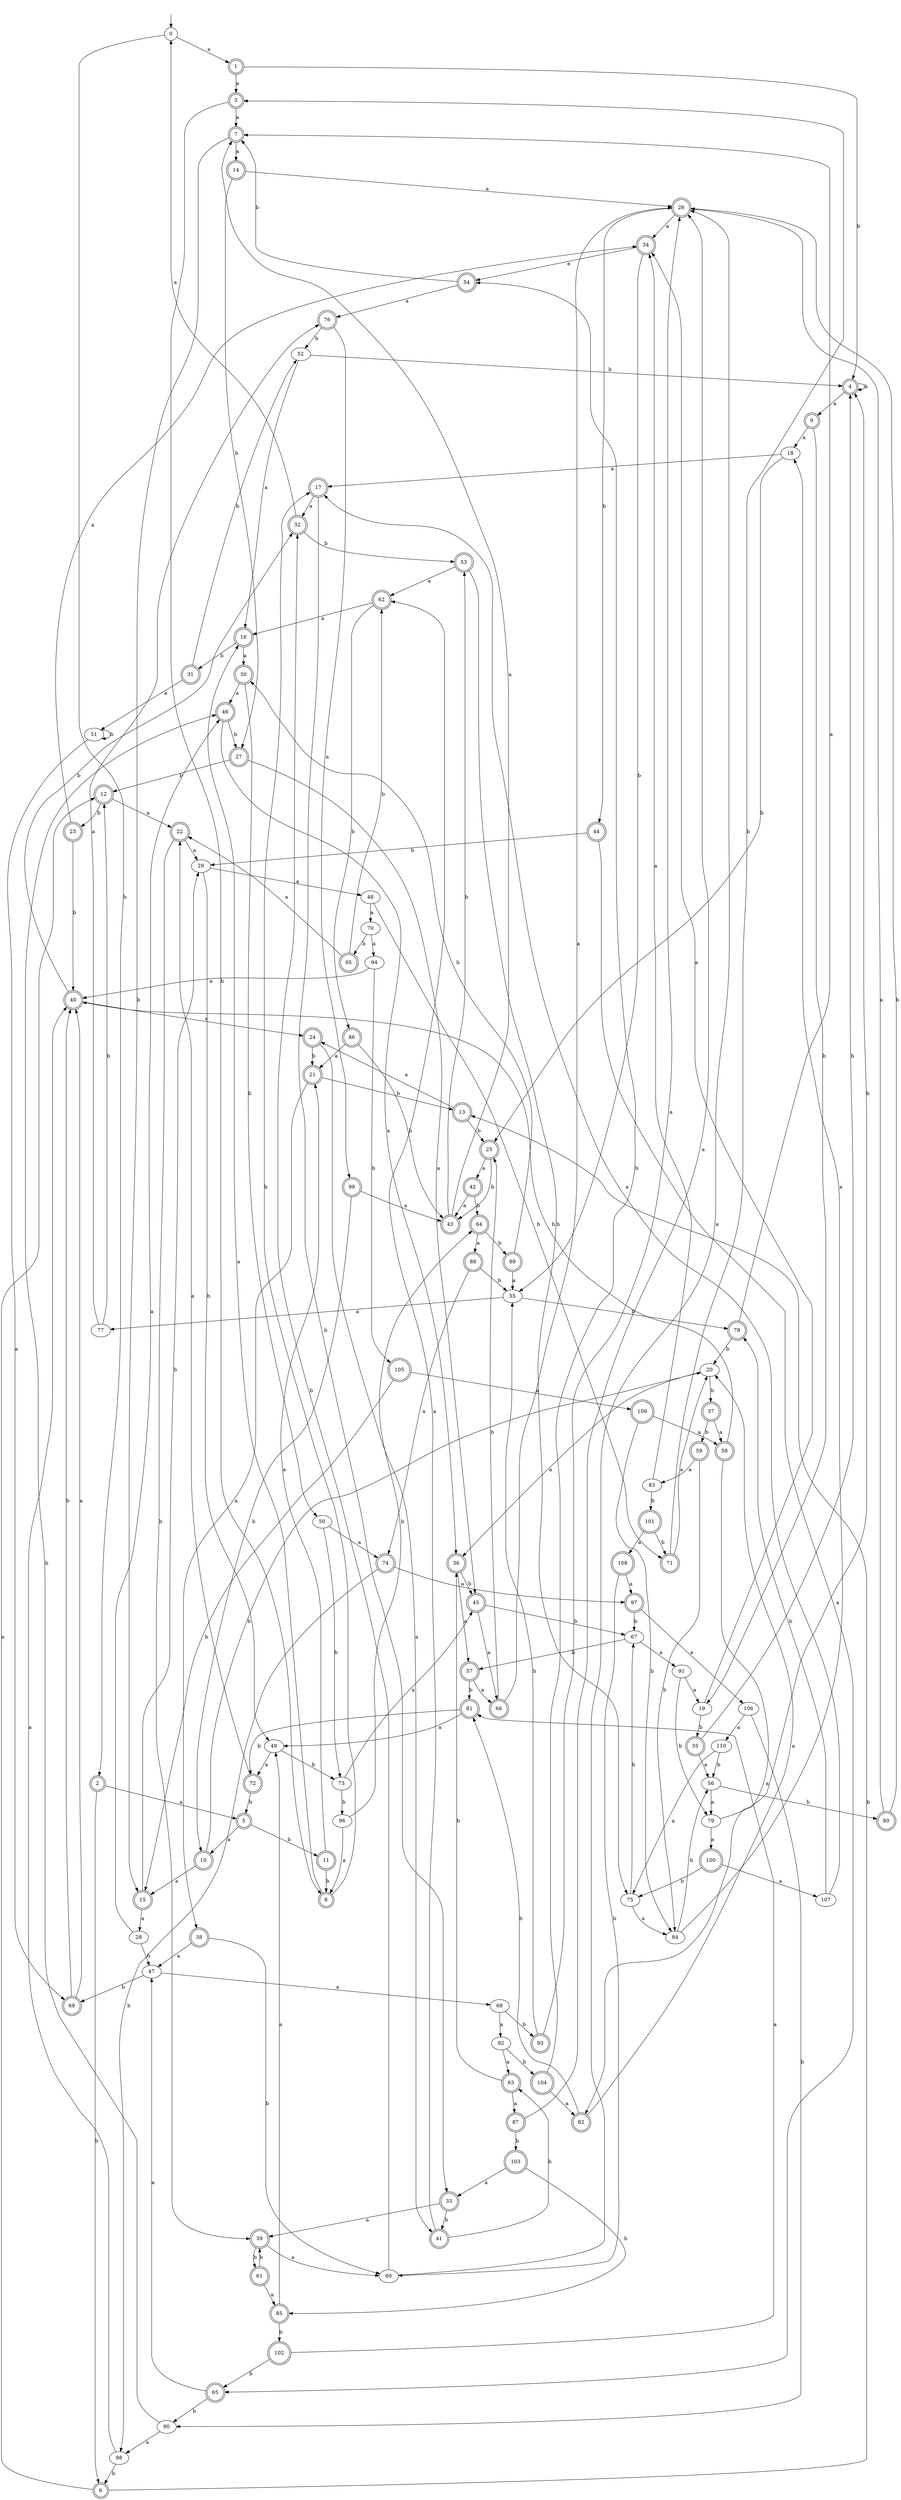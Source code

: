 digraph RandomDFA {
  __start0 [label="", shape=none];
  __start0 -> 0 [label=""];
  0 [shape=circle]
  0 -> 1 [label="a"]
  0 -> 2 [label="b"]
  1 [shape=doublecircle]
  1 -> 3 [label="a"]
  1 -> 4 [label="b"]
  2 [shape=doublecircle]
  2 -> 5 [label="a"]
  2 -> 6 [label="b"]
  3 [shape=doublecircle]
  3 -> 7 [label="a"]
  3 -> 8 [label="b"]
  4 [shape=doublecircle]
  4 -> 9 [label="a"]
  4 -> 4 [label="b"]
  5 [shape=doublecircle]
  5 -> 10 [label="a"]
  5 -> 11 [label="b"]
  6 [shape=doublecircle]
  6 -> 12 [label="a"]
  6 -> 13 [label="b"]
  7 [shape=doublecircle]
  7 -> 14 [label="a"]
  7 -> 15 [label="b"]
  8 [shape=doublecircle]
  8 -> 16 [label="a"]
  8 -> 17 [label="b"]
  9 [shape=doublecircle]
  9 -> 18 [label="a"]
  9 -> 19 [label="b"]
  10 [shape=doublecircle]
  10 -> 15 [label="a"]
  10 -> 20 [label="b"]
  11 [shape=doublecircle]
  11 -> 21 [label="a"]
  11 -> 8 [label="b"]
  12 [shape=doublecircle]
  12 -> 22 [label="a"]
  12 -> 23 [label="b"]
  13 [shape=doublecircle]
  13 -> 24 [label="a"]
  13 -> 25 [label="b"]
  14 [shape=doublecircle]
  14 -> 26 [label="a"]
  14 -> 27 [label="b"]
  15 [shape=doublecircle]
  15 -> 28 [label="a"]
  15 -> 29 [label="b"]
  16 [shape=doublecircle]
  16 -> 30 [label="a"]
  16 -> 31 [label="b"]
  17 [shape=doublecircle]
  17 -> 32 [label="a"]
  17 -> 33 [label="b"]
  18
  18 -> 17 [label="a"]
  18 -> 25 [label="b"]
  19
  19 -> 34 [label="a"]
  19 -> 35 [label="b"]
  20
  20 -> 36 [label="a"]
  20 -> 37 [label="b"]
  21 [shape=doublecircle]
  21 -> 38 [label="a"]
  21 -> 13 [label="b"]
  22 [shape=doublecircle]
  22 -> 29 [label="a"]
  22 -> 39 [label="b"]
  23 [shape=doublecircle]
  23 -> 34 [label="a"]
  23 -> 40 [label="b"]
  24 [shape=doublecircle]
  24 -> 41 [label="a"]
  24 -> 21 [label="b"]
  25 [shape=doublecircle]
  25 -> 42 [label="a"]
  25 -> 43 [label="b"]
  26 [shape=doublecircle]
  26 -> 34 [label="a"]
  26 -> 44 [label="b"]
  27 [shape=doublecircle]
  27 -> 45 [label="a"]
  27 -> 12 [label="b"]
  28
  28 -> 46 [label="a"]
  28 -> 47 [label="b"]
  29
  29 -> 48 [label="a"]
  29 -> 49 [label="b"]
  30 [shape=doublecircle]
  30 -> 46 [label="a"]
  30 -> 50 [label="b"]
  31 [shape=doublecircle]
  31 -> 51 [label="a"]
  31 -> 52 [label="b"]
  32 [shape=doublecircle]
  32 -> 0 [label="a"]
  32 -> 53 [label="b"]
  33 [shape=doublecircle]
  33 -> 39 [label="a"]
  33 -> 41 [label="b"]
  34 [shape=doublecircle]
  34 -> 54 [label="a"]
  34 -> 55 [label="b"]
  35 [shape=doublecircle]
  35 -> 56 [label="a"]
  35 -> 4 [label="b"]
  36 [shape=doublecircle]
  36 -> 57 [label="a"]
  36 -> 45 [label="b"]
  37 [shape=doublecircle]
  37 -> 58 [label="a"]
  37 -> 59 [label="b"]
  38 [shape=doublecircle]
  38 -> 47 [label="a"]
  38 -> 60 [label="b"]
  39 [shape=doublecircle]
  39 -> 60 [label="a"]
  39 -> 61 [label="b"]
  40 [shape=doublecircle]
  40 -> 24 [label="a"]
  40 -> 32 [label="b"]
  41 [shape=doublecircle]
  41 -> 62 [label="a"]
  41 -> 63 [label="b"]
  42 [shape=doublecircle]
  42 -> 43 [label="a"]
  42 -> 64 [label="b"]
  43 [shape=doublecircle]
  43 -> 7 [label="a"]
  43 -> 53 [label="b"]
  44 [shape=doublecircle]
  44 -> 65 [label="a"]
  44 -> 29 [label="b"]
  45 [shape=doublecircle]
  45 -> 66 [label="a"]
  45 -> 67 [label="b"]
  46 [shape=doublecircle]
  46 -> 36 [label="a"]
  46 -> 27 [label="b"]
  47
  47 -> 68 [label="a"]
  47 -> 69 [label="b"]
  48
  48 -> 70 [label="a"]
  48 -> 71 [label="b"]
  49
  49 -> 72 [label="a"]
  49 -> 73 [label="b"]
  50
  50 -> 74 [label="a"]
  50 -> 73 [label="b"]
  51
  51 -> 69 [label="a"]
  51 -> 51 [label="b"]
  52
  52 -> 16 [label="a"]
  52 -> 4 [label="b"]
  53 [shape=doublecircle]
  53 -> 62 [label="a"]
  53 -> 75 [label="b"]
  54 [shape=doublecircle]
  54 -> 76 [label="a"]
  54 -> 7 [label="b"]
  55
  55 -> 77 [label="a"]
  55 -> 78 [label="b"]
  56
  56 -> 79 [label="a"]
  56 -> 80 [label="b"]
  57 [shape=doublecircle]
  57 -> 66 [label="a"]
  57 -> 81 [label="b"]
  58 [shape=doublecircle]
  58 -> 82 [label="a"]
  58 -> 40 [label="b"]
  59 [shape=doublecircle]
  59 -> 83 [label="a"]
  59 -> 84 [label="b"]
  60
  60 -> 26 [label="a"]
  60 -> 32 [label="b"]
  61 [shape=doublecircle]
  61 -> 85 [label="a"]
  61 -> 39 [label="b"]
  62 [shape=doublecircle]
  62 -> 16 [label="a"]
  62 -> 86 [label="b"]
  63 [shape=doublecircle]
  63 -> 87 [label="a"]
  63 -> 36 [label="b"]
  64 [shape=doublecircle]
  64 -> 88 [label="a"]
  64 -> 89 [label="b"]
  65 [shape=doublecircle]
  65 -> 47 [label="a"]
  65 -> 90 [label="b"]
  66 [shape=doublecircle]
  66 -> 26 [label="a"]
  66 -> 25 [label="b"]
  67
  67 -> 91 [label="a"]
  67 -> 57 [label="b"]
  68
  68 -> 92 [label="a"]
  68 -> 93 [label="b"]
  69 [shape=doublecircle]
  69 -> 40 [label="a"]
  69 -> 40 [label="b"]
  70
  70 -> 94 [label="a"]
  70 -> 95 [label="b"]
  71 [shape=doublecircle]
  71 -> 20 [label="a"]
  71 -> 3 [label="b"]
  72 [shape=doublecircle]
  72 -> 22 [label="a"]
  72 -> 5 [label="b"]
  73
  73 -> 45 [label="a"]
  73 -> 96 [label="b"]
  74 [shape=doublecircle]
  74 -> 97 [label="a"]
  74 -> 98 [label="b"]
  75
  75 -> 84 [label="a"]
  75 -> 67 [label="b"]
  76 [shape=doublecircle]
  76 -> 99 [label="a"]
  76 -> 52 [label="b"]
  77
  77 -> 76 [label="a"]
  77 -> 12 [label="b"]
  78 [shape=doublecircle]
  78 -> 7 [label="a"]
  78 -> 20 [label="b"]
  79
  79 -> 100 [label="a"]
  79 -> 4 [label="b"]
  80 [shape=doublecircle]
  80 -> 26 [label="a"]
  80 -> 26 [label="b"]
  81 [shape=doublecircle]
  81 -> 49 [label="a"]
  81 -> 72 [label="b"]
  82 [shape=doublecircle]
  82 -> 20 [label="a"]
  82 -> 81 [label="b"]
  83
  83 -> 34 [label="a"]
  83 -> 101 [label="b"]
  84
  84 -> 18 [label="a"]
  84 -> 56 [label="b"]
  85 [shape=doublecircle]
  85 -> 49 [label="a"]
  85 -> 102 [label="b"]
  86 [shape=doublecircle]
  86 -> 21 [label="a"]
  86 -> 43 [label="b"]
  87 [shape=doublecircle]
  87 -> 26 [label="a"]
  87 -> 103 [label="b"]
  88 [shape=doublecircle]
  88 -> 74 [label="a"]
  88 -> 55 [label="b"]
  89 [shape=doublecircle]
  89 -> 55 [label="a"]
  89 -> 30 [label="b"]
  90
  90 -> 98 [label="a"]
  90 -> 46 [label="b"]
  91
  91 -> 19 [label="a"]
  91 -> 79 [label="b"]
  92
  92 -> 63 [label="a"]
  92 -> 104 [label="b"]
  93 [shape=doublecircle]
  93 -> 26 [label="a"]
  93 -> 55 [label="b"]
  94
  94 -> 40 [label="a"]
  94 -> 105 [label="b"]
  95 [shape=doublecircle]
  95 -> 22 [label="a"]
  95 -> 62 [label="b"]
  96
  96 -> 8 [label="a"]
  96 -> 64 [label="b"]
  97 [shape=doublecircle]
  97 -> 106 [label="a"]
  97 -> 67 [label="b"]
  98
  98 -> 40 [label="a"]
  98 -> 6 [label="b"]
  99 [shape=doublecircle]
  99 -> 43 [label="a"]
  99 -> 10 [label="b"]
  100 [shape=doublecircle]
  100 -> 107 [label="a"]
  100 -> 75 [label="b"]
  101 [shape=doublecircle]
  101 -> 108 [label="a"]
  101 -> 71 [label="b"]
  102 [shape=doublecircle]
  102 -> 81 [label="a"]
  102 -> 65 [label="b"]
  103 [shape=doublecircle]
  103 -> 33 [label="a"]
  103 -> 85 [label="b"]
  104 [shape=doublecircle]
  104 -> 82 [label="a"]
  104 -> 54 [label="b"]
  105 [shape=doublecircle]
  105 -> 109 [label="a"]
  105 -> 15 [label="b"]
  106
  106 -> 110 [label="a"]
  106 -> 90 [label="b"]
  107
  107 -> 17 [label="a"]
  107 -> 78 [label="b"]
  108 [shape=doublecircle]
  108 -> 97 [label="a"]
  108 -> 60 [label="b"]
  109 [shape=doublecircle]
  109 -> 58 [label="a"]
  109 -> 84 [label="b"]
  110
  110 -> 75 [label="a"]
  110 -> 56 [label="b"]
}
